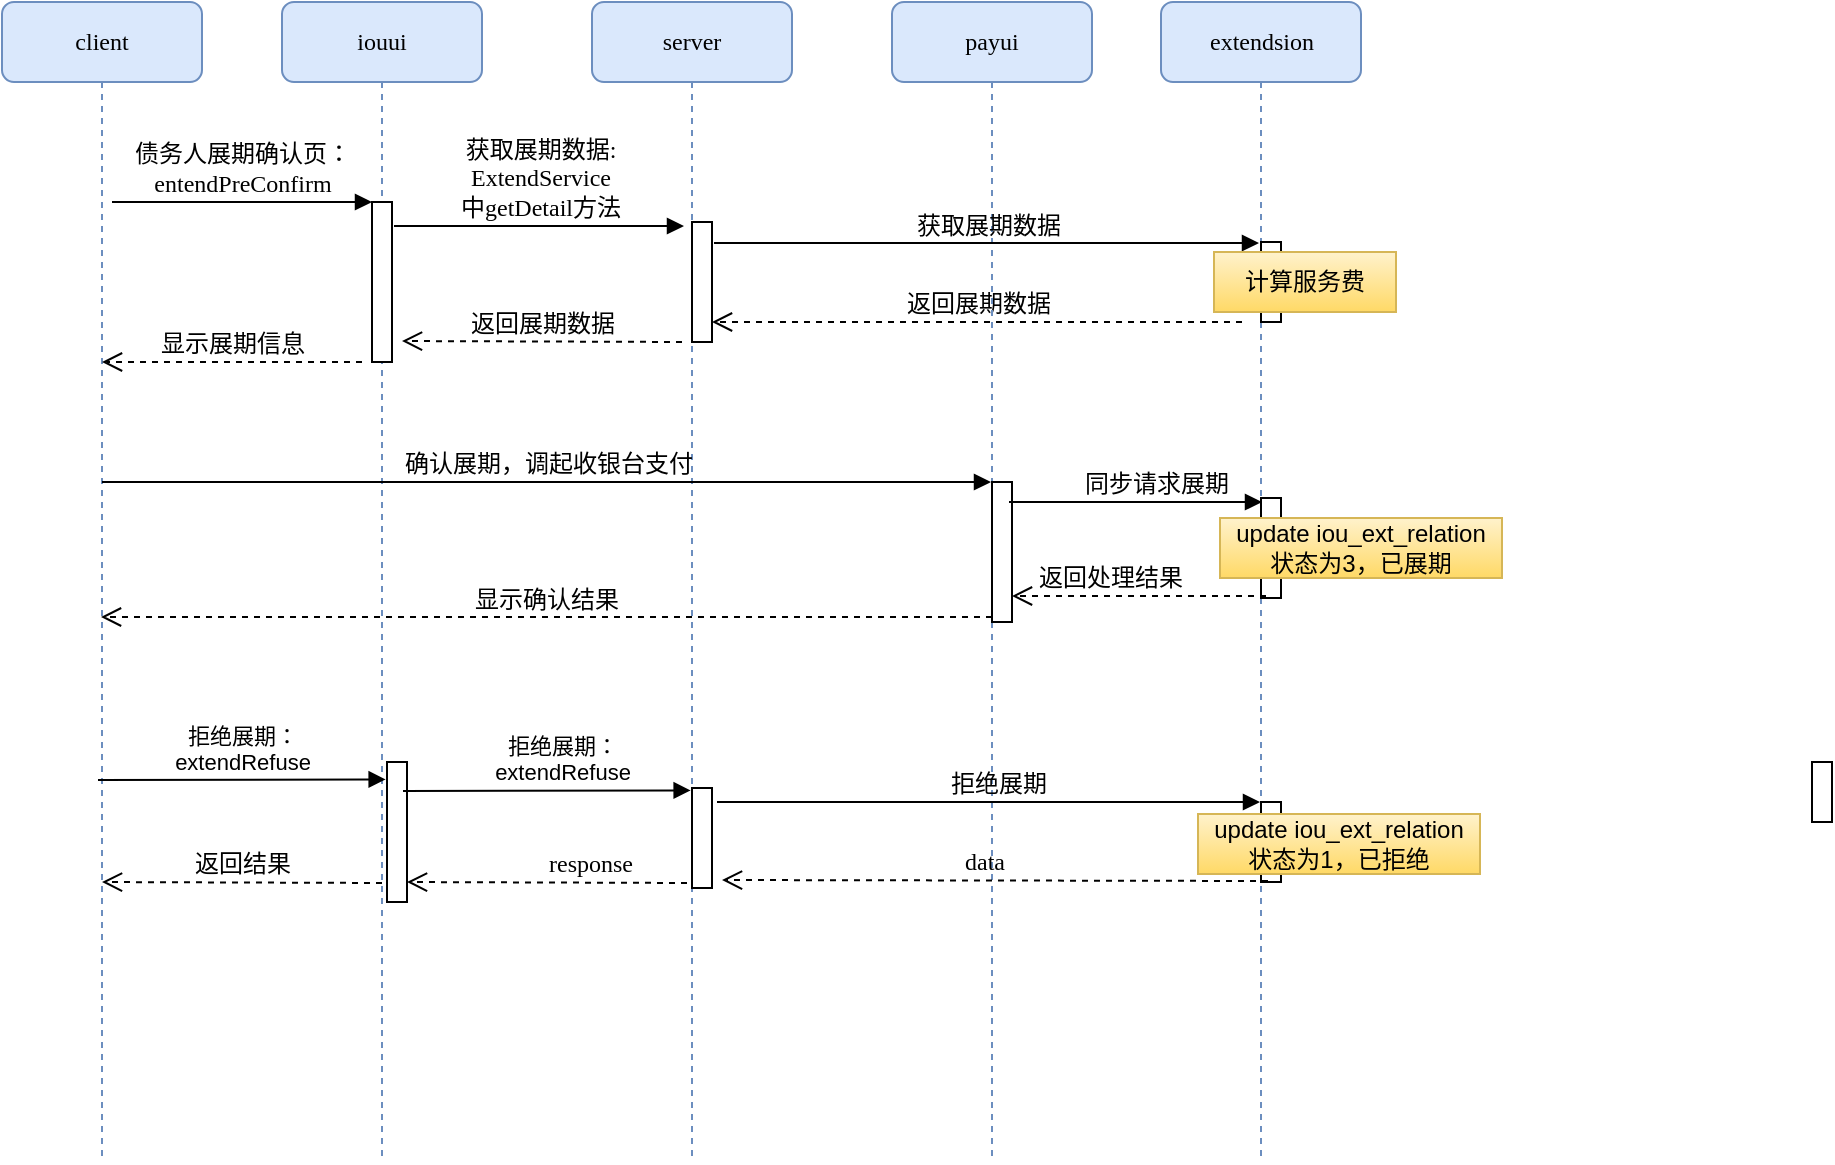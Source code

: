 <mxfile version="12.2.6" type="github" pages="1">
  <diagram name="Page-1" id="13e1069c-82ec-6db2-03f1-153e76fe0fe0">
    <mxGraphModel dx="887" dy="502" grid="0" gridSize="10" guides="1" tooltips="1" connect="1" arrows="1" fold="1" page="1" pageScale="1" pageWidth="1100" pageHeight="850" background="#ffffff" math="0" shadow="0">
      <root>
        <mxCell id="0"/>
        <mxCell id="1" parent="0"/>
        <mxCell id="7baba1c4bc27f4b0-2" value="iouui" style="shape=umlLifeline;perimeter=lifelinePerimeter;whiteSpace=wrap;html=1;container=1;collapsible=0;recursiveResize=0;outlineConnect=0;rounded=1;shadow=0;comic=0;labelBackgroundColor=none;strokeWidth=1;fontFamily=Verdana;fontSize=12;align=center;fillColor=#dae8fc;strokeColor=#6c8ebf;" parent="1" vertex="1">
          <mxGeometry x="240" y="80" width="100" height="580" as="geometry"/>
        </mxCell>
        <mxCell id="7baba1c4bc27f4b0-10" value="" style="html=1;points=[];perimeter=orthogonalPerimeter;rounded=0;shadow=0;comic=0;labelBackgroundColor=none;strokeWidth=1;fontFamily=Verdana;fontSize=12;align=center;" parent="7baba1c4bc27f4b0-2" vertex="1">
          <mxGeometry x="45" y="100" width="10" height="80" as="geometry"/>
        </mxCell>
        <mxCell id="7baba1c4bc27f4b0-3" value="server" style="shape=umlLifeline;perimeter=lifelinePerimeter;whiteSpace=wrap;html=1;container=1;collapsible=0;recursiveResize=0;outlineConnect=0;rounded=1;shadow=0;comic=0;labelBackgroundColor=none;strokeWidth=1;fontFamily=Verdana;fontSize=12;align=center;fillColor=#dae8fc;strokeColor=#6c8ebf;" parent="1" vertex="1">
          <mxGeometry x="395" y="80" width="100" height="580" as="geometry"/>
        </mxCell>
        <mxCell id="7baba1c4bc27f4b0-13" value="" style="html=1;points=[];perimeter=orthogonalPerimeter;rounded=0;shadow=0;comic=0;labelBackgroundColor=none;strokeWidth=1;fontFamily=Verdana;fontSize=12;align=center;" parent="7baba1c4bc27f4b0-3" vertex="1">
          <mxGeometry x="50" y="110" width="10" height="60" as="geometry"/>
        </mxCell>
        <mxCell id="WK731mxo1TGwIOSxjJBo-21" value="" style="html=1;points=[];perimeter=orthogonalPerimeter;rounded=0;shadow=0;comic=0;labelBackgroundColor=none;strokeWidth=1;fontFamily=Verdana;fontSize=12;align=center;" parent="7baba1c4bc27f4b0-3" vertex="1">
          <mxGeometry x="50" y="393" width="10" height="50" as="geometry"/>
        </mxCell>
        <mxCell id="7baba1c4bc27f4b0-8" value="client" style="shape=umlLifeline;perimeter=lifelinePerimeter;whiteSpace=wrap;html=1;container=1;collapsible=0;recursiveResize=0;outlineConnect=0;rounded=1;shadow=0;comic=0;labelBackgroundColor=none;strokeWidth=1;fontFamily=Verdana;fontSize=12;align=center;fillColor=#dae8fc;strokeColor=#6c8ebf;" parent="1" vertex="1">
          <mxGeometry x="100" y="80" width="100" height="580" as="geometry"/>
        </mxCell>
        <mxCell id="7baba1c4bc27f4b0-25" value="" style="html=1;points=[];perimeter=orthogonalPerimeter;rounded=0;shadow=0;comic=0;labelBackgroundColor=none;strokeColor=#000000;strokeWidth=1;fillColor=#FFFFFF;fontFamily=Verdana;fontSize=12;fontColor=#000000;align=center;" parent="1" vertex="1">
          <mxGeometry x="1005" y="460" width="10" height="30" as="geometry"/>
        </mxCell>
        <mxCell id="7baba1c4bc27f4b0-11" value="债务人展期确认页：&lt;br&gt;entendPreConfirm" style="html=1;verticalAlign=bottom;endArrow=block;entryX=0;entryY=0;labelBackgroundColor=none;fontFamily=Verdana;fontSize=12;edgeStyle=elbowEdgeStyle;elbow=vertical;" parent="1" target="7baba1c4bc27f4b0-10" edge="1">
          <mxGeometry relative="1" as="geometry">
            <mxPoint x="155" y="180" as="sourcePoint"/>
          </mxGeometry>
        </mxCell>
        <mxCell id="7baba1c4bc27f4b0-14" value="获取展期数据:&lt;br&gt;ExtendService&lt;br&gt;中getDetail方法" style="html=1;verticalAlign=bottom;endArrow=block;entryX=0;entryY=0;labelBackgroundColor=none;fontFamily=Verdana;fontSize=12;edgeStyle=elbowEdgeStyle;elbow=vertical;" parent="1" edge="1">
          <mxGeometry relative="1" as="geometry">
            <mxPoint x="296" y="192" as="sourcePoint"/>
            <mxPoint x="441" y="192" as="targetPoint"/>
          </mxGeometry>
        </mxCell>
        <mxCell id="WK731mxo1TGwIOSxjJBo-1" value="显示展期信息" style="html=1;verticalAlign=bottom;endArrow=open;dashed=1;endSize=8;labelBackgroundColor=none;fontFamily=Verdana;fontSize=12;edgeStyle=elbowEdgeStyle;elbow=vertical;" parent="1" edge="1">
          <mxGeometry relative="1" as="geometry">
            <mxPoint x="150" y="260" as="targetPoint"/>
            <Array as="points">
              <mxPoint x="225" y="260"/>
              <mxPoint x="255" y="260"/>
            </Array>
            <mxPoint x="280" y="260" as="sourcePoint"/>
          </mxGeometry>
        </mxCell>
        <mxCell id="WK731mxo1TGwIOSxjJBo-3" value="返回展期数据" style="html=1;verticalAlign=bottom;endArrow=open;dashed=1;endSize=8;labelBackgroundColor=none;fontFamily=Verdana;fontSize=12;edgeStyle=elbowEdgeStyle;elbow=vertical;" parent="1" edge="1">
          <mxGeometry relative="1" as="geometry">
            <mxPoint x="300" y="249.5" as="targetPoint"/>
            <Array as="points">
              <mxPoint x="375" y="249.5"/>
              <mxPoint x="405" y="249.5"/>
            </Array>
            <mxPoint x="440" y="250" as="sourcePoint"/>
          </mxGeometry>
        </mxCell>
        <mxCell id="7baba1c4bc27f4b0-4" value="extendsion" style="shape=umlLifeline;perimeter=lifelinePerimeter;whiteSpace=wrap;html=1;container=1;collapsible=0;recursiveResize=0;outlineConnect=0;rounded=1;shadow=0;comic=0;labelBackgroundColor=none;strokeWidth=1;fontFamily=Verdana;fontSize=12;align=center;fillColor=#dae8fc;strokeColor=#6c8ebf;" parent="1" vertex="1">
          <mxGeometry x="679.5" y="80" width="100" height="580" as="geometry"/>
        </mxCell>
        <mxCell id="WK731mxo1TGwIOSxjJBo-13" value="" style="html=1;points=[];perimeter=orthogonalPerimeter;rounded=0;shadow=0;comic=0;labelBackgroundColor=none;strokeWidth=1;fontFamily=Verdana;fontSize=12;align=center;" parent="7baba1c4bc27f4b0-4" vertex="1">
          <mxGeometry x="50" y="248" width="10" height="50" as="geometry"/>
        </mxCell>
        <mxCell id="WK731mxo1TGwIOSxjJBo-24" value="" style="html=1;points=[];perimeter=orthogonalPerimeter;rounded=0;shadow=0;comic=0;labelBackgroundColor=none;strokeWidth=1;fontFamily=Verdana;fontSize=12;align=center;" parent="7baba1c4bc27f4b0-4" vertex="1">
          <mxGeometry x="50" y="400" width="10" height="40" as="geometry"/>
        </mxCell>
        <mxCell id="KQYRhY2pwS2a_90_j4RH-8" value="" style="html=1;points=[];perimeter=orthogonalPerimeter;rounded=0;shadow=0;comic=0;labelBackgroundColor=none;strokeWidth=1;fontFamily=Verdana;fontSize=12;align=center;" vertex="1" parent="7baba1c4bc27f4b0-4">
          <mxGeometry x="50" y="120" width="10" height="40" as="geometry"/>
        </mxCell>
        <mxCell id="WK731mxo1TGwIOSxjJBo-5" value="返回展期数据" style="html=1;verticalAlign=bottom;endArrow=open;dashed=1;endSize=8;labelBackgroundColor=none;fontFamily=Verdana;fontSize=12;edgeStyle=elbowEdgeStyle;elbow=vertical;" parent="1" edge="1">
          <mxGeometry relative="1" as="geometry">
            <mxPoint x="455" y="240" as="targetPoint"/>
            <Array as="points"/>
            <mxPoint x="720" y="240" as="sourcePoint"/>
          </mxGeometry>
        </mxCell>
        <mxCell id="WK731mxo1TGwIOSxjJBo-7" value="确认展期，调起收银台支付" style="html=1;verticalAlign=bottom;endArrow=block;labelBackgroundColor=none;fontFamily=Verdana;fontSize=12;edgeStyle=elbowEdgeStyle;elbow=vertical;" parent="1" target="WK731mxo1TGwIOSxjJBo-8" edge="1">
          <mxGeometry relative="1" as="geometry">
            <mxPoint x="150" y="320" as="sourcePoint"/>
            <mxPoint x="590" y="320" as="targetPoint"/>
          </mxGeometry>
        </mxCell>
        <mxCell id="WK731mxo1TGwIOSxjJBo-8" value="payui" style="shape=umlLifeline;perimeter=lifelinePerimeter;whiteSpace=wrap;html=1;container=1;collapsible=0;recursiveResize=0;outlineConnect=0;rounded=1;shadow=0;comic=0;labelBackgroundColor=none;strokeWidth=1;fontFamily=Verdana;fontSize=12;align=center;fillColor=#dae8fc;strokeColor=#6c8ebf;" parent="1" vertex="1">
          <mxGeometry x="545" y="80" width="100" height="580" as="geometry"/>
        </mxCell>
        <mxCell id="7baba1c4bc27f4b0-22" value="" style="html=1;points=[];perimeter=orthogonalPerimeter;rounded=0;shadow=0;comic=0;labelBackgroundColor=none;strokeWidth=1;fontFamily=Verdana;fontSize=12;align=center;" parent="WK731mxo1TGwIOSxjJBo-8" vertex="1">
          <mxGeometry x="50" y="240" width="10" height="70" as="geometry"/>
        </mxCell>
        <mxCell id="WK731mxo1TGwIOSxjJBo-10" value="显示确认结果" style="html=1;verticalAlign=bottom;endArrow=open;dashed=1;endSize=8;labelBackgroundColor=none;fontFamily=Verdana;fontSize=12;edgeStyle=elbowEdgeStyle;elbow=vertical;" parent="1" edge="1">
          <mxGeometry relative="1" as="geometry">
            <mxPoint x="149.5" y="387" as="targetPoint"/>
            <Array as="points"/>
            <mxPoint x="595" y="387.5" as="sourcePoint"/>
          </mxGeometry>
        </mxCell>
        <mxCell id="WK731mxo1TGwIOSxjJBo-11" value="同步请求展期" style="html=1;verticalAlign=bottom;endArrow=block;labelBackgroundColor=none;fontFamily=Verdana;fontSize=12;edgeStyle=elbowEdgeStyle;elbow=vertical;" parent="1" edge="1">
          <mxGeometry x="0.154" relative="1" as="geometry">
            <mxPoint x="603.5" y="330" as="sourcePoint"/>
            <Array as="points"/>
            <mxPoint x="730" y="330" as="targetPoint"/>
            <mxPoint as="offset"/>
          </mxGeometry>
        </mxCell>
        <mxCell id="WK731mxo1TGwIOSxjJBo-15" value="update iou_ext_relation&lt;br&gt;状态为3，已展期" style="rounded=0;whiteSpace=wrap;html=1;gradientColor=#ffd966;fillColor=#fff2cc;strokeColor=#d6b656;" parent="1" vertex="1">
          <mxGeometry x="709" y="338" width="141" height="30" as="geometry"/>
        </mxCell>
        <mxCell id="WK731mxo1TGwIOSxjJBo-18" value="" style="html=1;points=[];perimeter=orthogonalPerimeter;rounded=0;shadow=0;comic=0;labelBackgroundColor=none;strokeWidth=1;fontFamily=Verdana;fontSize=12;align=center;" parent="1" vertex="1">
          <mxGeometry x="292.5" y="460" width="10" height="70" as="geometry"/>
        </mxCell>
        <mxCell id="WK731mxo1TGwIOSxjJBo-19" value="返回结果" style="html=1;verticalAlign=bottom;endArrow=open;dashed=1;endSize=8;labelBackgroundColor=none;fontFamily=Verdana;fontSize=12;edgeStyle=elbowEdgeStyle;elbow=vertical;" parent="1" edge="1">
          <mxGeometry relative="1" as="geometry">
            <mxPoint x="150" y="520" as="targetPoint"/>
            <Array as="points">
              <mxPoint x="225" y="520"/>
              <mxPoint x="255" y="520"/>
            </Array>
            <mxPoint x="290" y="520.5" as="sourcePoint"/>
          </mxGeometry>
        </mxCell>
        <mxCell id="WK731mxo1TGwIOSxjJBo-20" value="response" style="html=1;verticalAlign=bottom;endArrow=open;dashed=1;endSize=8;labelBackgroundColor=none;fontFamily=Verdana;fontSize=12;edgeStyle=elbowEdgeStyle;elbow=vertical;" parent="1" edge="1">
          <mxGeometry x="-0.281" relative="1" as="geometry">
            <mxPoint x="302.5" y="520" as="targetPoint"/>
            <Array as="points">
              <mxPoint x="377.5" y="520"/>
              <mxPoint x="407.5" y="520"/>
            </Array>
            <mxPoint x="442.5" y="520.5" as="sourcePoint"/>
            <mxPoint x="1" as="offset"/>
          </mxGeometry>
        </mxCell>
        <mxCell id="WK731mxo1TGwIOSxjJBo-22" value="拒绝展期" style="html=1;verticalAlign=bottom;endArrow=block;labelBackgroundColor=none;fontFamily=Verdana;fontSize=12;edgeStyle=elbowEdgeStyle;elbow=vertical;" parent="1" target="7baba1c4bc27f4b0-4" edge="1">
          <mxGeometry x="0.036" relative="1" as="geometry">
            <mxPoint x="457.5" y="480" as="sourcePoint"/>
            <mxPoint x="597" y="480.5" as="targetPoint"/>
            <mxPoint as="offset"/>
          </mxGeometry>
        </mxCell>
        <mxCell id="WK731mxo1TGwIOSxjJBo-23" value="data" style="html=1;verticalAlign=bottom;endArrow=open;dashed=1;endSize=8;labelBackgroundColor=none;fontFamily=Verdana;fontSize=12;edgeStyle=elbowEdgeStyle;elbow=vertical;" parent="1" edge="1">
          <mxGeometry x="0.049" relative="1" as="geometry">
            <mxPoint x="460" y="519" as="targetPoint"/>
            <Array as="points">
              <mxPoint x="868" y="519"/>
              <mxPoint x="698" y="519"/>
            </Array>
            <mxPoint x="733" y="519.5" as="sourcePoint"/>
            <mxPoint x="1" as="offset"/>
          </mxGeometry>
        </mxCell>
        <mxCell id="KQYRhY2pwS2a_90_j4RH-2" value="update iou_ext_relation&lt;br&gt;状态为1，已拒绝" style="rounded=0;whiteSpace=wrap;html=1;gradientColor=#ffd966;fillColor=#fff2cc;strokeColor=#d6b656;" vertex="1" parent="1">
          <mxGeometry x="698" y="486" width="141" height="30" as="geometry"/>
        </mxCell>
        <mxCell id="KQYRhY2pwS2a_90_j4RH-3" value="返回处理结果" style="html=1;verticalAlign=bottom;endArrow=open;dashed=1;endSize=8;labelBackgroundColor=none;fontFamily=Verdana;fontSize=12;edgeStyle=elbowEdgeStyle;elbow=vertical;" edge="1" parent="1">
          <mxGeometry x="0.213" relative="1" as="geometry">
            <mxPoint x="605" y="377" as="targetPoint"/>
            <Array as="points">
              <mxPoint x="707" y="377"/>
            </Array>
            <mxPoint x="732.0" y="377" as="sourcePoint"/>
            <mxPoint x="-1" as="offset"/>
          </mxGeometry>
        </mxCell>
        <mxCell id="KQYRhY2pwS2a_90_j4RH-4" value="拒绝展期：&lt;br&gt;extendRefuse" style="html=1;verticalAlign=bottom;endArrow=block;entryX=-0.068;entryY=0.139;entryDx=0;entryDy=0;entryPerimeter=0;" edge="1" parent="1">
          <mxGeometry width="80" relative="1" as="geometry">
            <mxPoint x="148" y="469" as="sourcePoint"/>
            <mxPoint x="291.82" y="468.73" as="targetPoint"/>
            <mxPoint as="offset"/>
          </mxGeometry>
        </mxCell>
        <mxCell id="KQYRhY2pwS2a_90_j4RH-5" value="拒绝展期：&lt;br&gt;extendRefuse" style="html=1;verticalAlign=bottom;endArrow=block;entryX=-0.068;entryY=0.139;entryDx=0;entryDy=0;entryPerimeter=0;" edge="1" parent="1">
          <mxGeometry x="0.106" width="80" relative="1" as="geometry">
            <mxPoint x="300.5" y="474.5" as="sourcePoint"/>
            <mxPoint x="444.32" y="474.23" as="targetPoint"/>
            <mxPoint as="offset"/>
          </mxGeometry>
        </mxCell>
        <mxCell id="KQYRhY2pwS2a_90_j4RH-7" value="获取展期数据" style="html=1;verticalAlign=bottom;endArrow=block;labelBackgroundColor=none;fontFamily=Verdana;fontSize=12;edgeStyle=elbowEdgeStyle;elbow=vertical;" edge="1" parent="1">
          <mxGeometry relative="1" as="geometry">
            <mxPoint x="456" y="200.5" as="sourcePoint"/>
            <mxPoint x="728.5" y="200.353" as="targetPoint"/>
          </mxGeometry>
        </mxCell>
        <mxCell id="KQYRhY2pwS2a_90_j4RH-9" value="计算服务费" style="rounded=0;whiteSpace=wrap;html=1;gradientColor=#ffd966;fillColor=#fff2cc;strokeColor=#d6b656;" vertex="1" parent="1">
          <mxGeometry x="706" y="205" width="91" height="30" as="geometry"/>
        </mxCell>
      </root>
    </mxGraphModel>
  </diagram>
</mxfile>
